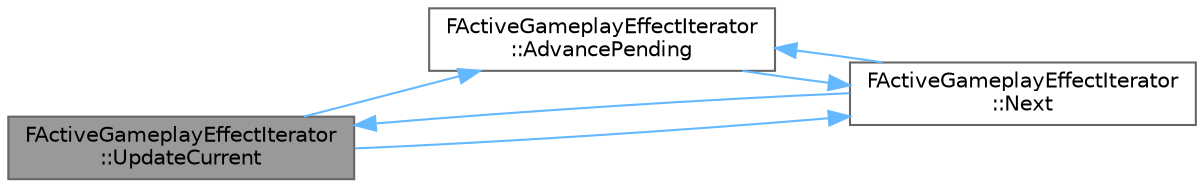 digraph "FActiveGameplayEffectIterator::UpdateCurrent"
{
 // INTERACTIVE_SVG=YES
 // LATEX_PDF_SIZE
  bgcolor="transparent";
  edge [fontname=Helvetica,fontsize=10,labelfontname=Helvetica,labelfontsize=10];
  node [fontname=Helvetica,fontsize=10,shape=box,height=0.2,width=0.4];
  rankdir="LR";
  Node1 [id="Node000001",label="FActiveGameplayEffectIterator\l::UpdateCurrent",height=0.2,width=0.4,color="gray40", fillcolor="grey60", style="filled", fontcolor="black",tooltip=" "];
  Node1 -> Node2 [id="edge1_Node000001_Node000002",color="steelblue1",style="solid",tooltip=" "];
  Node2 [id="Node000002",label="FActiveGameplayEffectIterator\l::AdvancePending",height=0.2,width=0.4,color="grey40", fillcolor="white", style="filled",URL="$da/d17/classFActiveGameplayEffectIterator.html#a355b9f5f62d82179bff0b4bf3b79080e",tooltip=" "];
  Node2 -> Node3 [id="edge2_Node000002_Node000003",color="steelblue1",style="solid",tooltip=" "];
  Node3 [id="Node000003",label="FActiveGameplayEffectIterator\l::Next",height=0.2,width=0.4,color="grey40", fillcolor="white", style="filled",URL="$da/d17/classFActiveGameplayEffectIterator.html#a53e694e9ea8c700303eee8b077b6e723",tooltip=" "];
  Node3 -> Node2 [id="edge3_Node000003_Node000002",color="steelblue1",style="solid",tooltip=" "];
  Node3 -> Node1 [id="edge4_Node000003_Node000001",color="steelblue1",style="solid",tooltip=" "];
  Node1 -> Node3 [id="edge5_Node000001_Node000003",color="steelblue1",style="solid",tooltip=" "];
}
